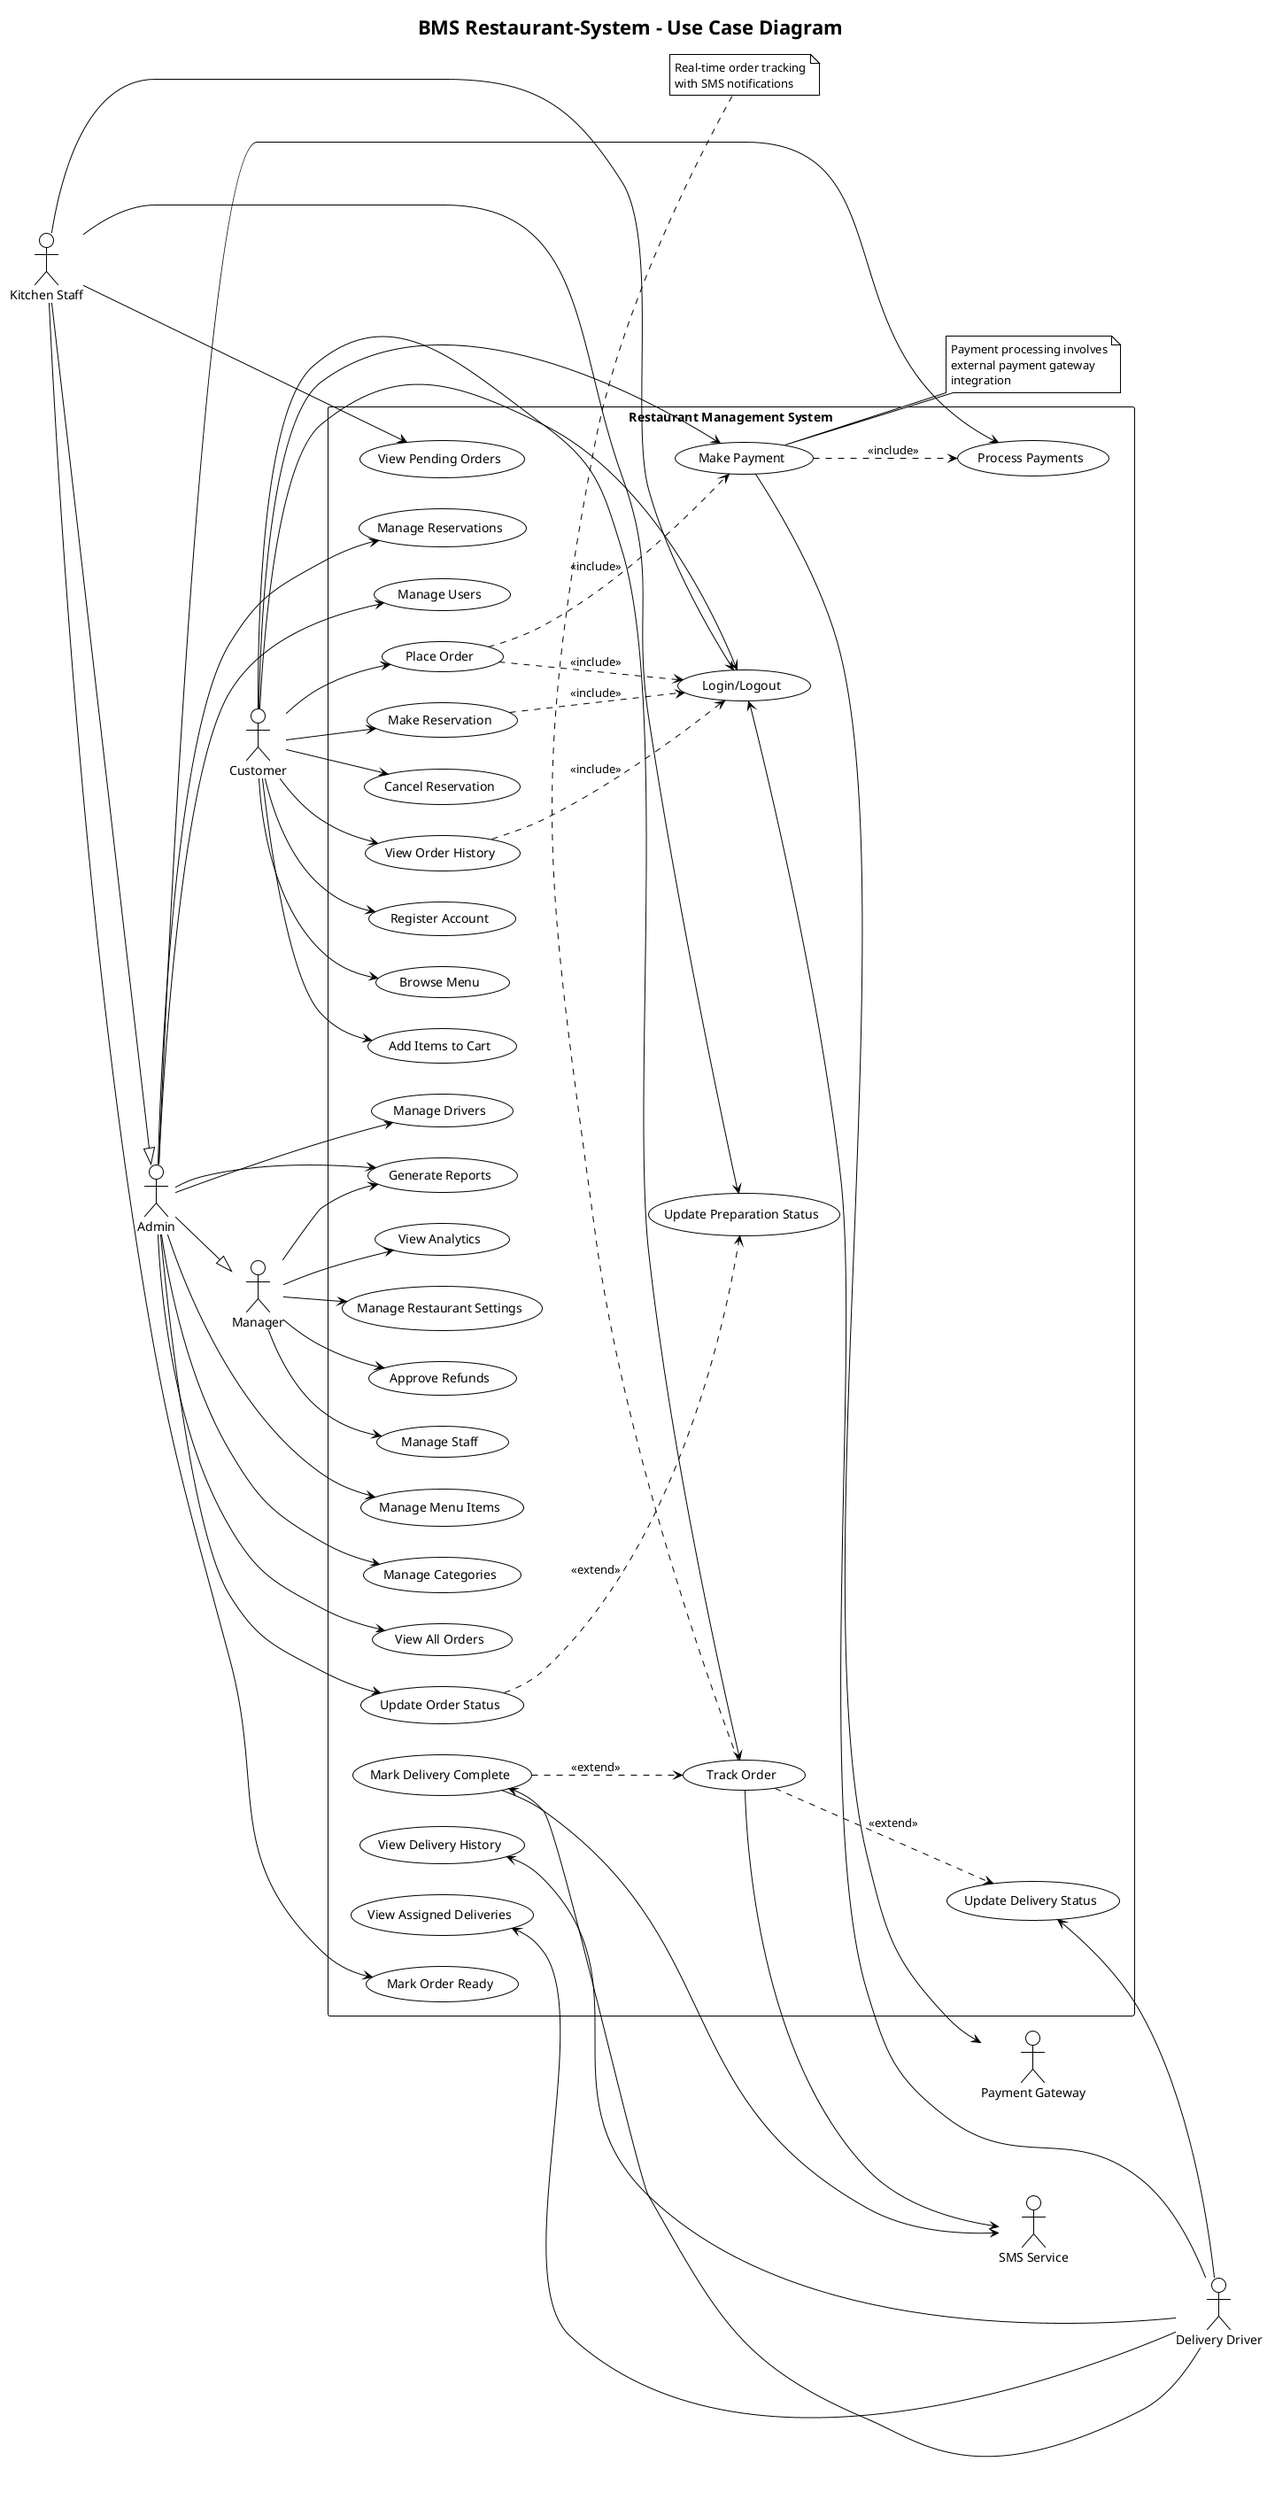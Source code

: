 @startuml BMS Restaurant-System_Use_Case_Diagram
!theme plain
left to right direction
title BMS Restaurant-System - Use Case Diagram

' Left side actors
actor "Customer" as customer
actor "Admin" as admin
actor "Manager" as manager

' System boundary
rectangle "Restaurant Management System" {
    
    ' Customer Use Cases
    usecase "Browse Menu" as UC1
    usecase "Add Items to Cart" as UC2
    usecase "Place Order" as UC3
    usecase "Make Payment" as UC4
    usecase "Track Order" as UC5
    usecase "Make Reservation" as UC6
    usecase "Cancel Reservation" as UC7
    usecase "View Order History" as UC8
    usecase "Register Account" as UC9
    usecase "Login/Logout" as UC10
    
    ' Admin Use Cases
    usecase "Manage Menu Items" as UC11
    usecase "Manage Categories" as UC12
    usecase "View All Orders" as UC13
    usecase "Update Order Status" as UC14
    usecase "Manage Reservations" as UC15
    usecase "Manage Users" as UC16
    usecase "Generate Reports" as UC17
    usecase "Manage Drivers" as UC18
    usecase "Process Payments" as UC19
    
    ' Driver Use Cases
    usecase "View Assigned Deliveries" as UC20
    usecase "Update Delivery Status" as UC21
    usecase "Mark Delivery Complete" as UC22
    usecase "View Delivery History" as UC23
    
    ' Kitchen Use Cases
    usecase "View Pending Orders" as UC24
    usecase "Update Preparation Status" as UC25
    usecase "Mark Order Ready" as UC26
    
    ' Manager Use Cases
    usecase "View Analytics" as UC27
    usecase "Manage Restaurant Settings" as UC28
    usecase "Approve Refunds" as UC29
    usecase "Manage Staff" as UC30
}

' Right side actors
actor "Delivery Driver" as driver
actor "Kitchen Staff" as kitchen

' External Systems (far right)
actor "Payment Gateway" as payment_gateway
actor "SMS Service" as sms_service

' Customer Relationships (left to center)
customer --> UC1
customer --> UC2
customer --> UC3
customer --> UC4
customer --> UC5
customer --> UC6
customer --> UC7
customer --> UC8
customer --> UC9
customer --> UC10

' Admin Relationships (left to center)
admin --> UC11
admin --> UC12
admin --> UC13
admin --> UC14
admin --> UC15
admin --> UC16
admin --> UC17
admin --> UC18
admin --> UC19

' Driver Relationships (center to right)
UC20 <-- driver
UC21 <-- driver
UC22 <-- driver
UC23 <-- driver
UC10 <-- driver

' Kitchen Relationships (center to right)
UC24 <-- kitchen
UC25 <-- kitchen
UC26 <-- kitchen
UC10 <-- kitchen

' Manager Relationships (left to center)
manager --> UC27
manager --> UC28
manager --> UC29
manager --> UC30
manager --> UC17

' Include Relationships
UC3 ..> UC4 : <<include>>
UC4 ..> UC19 : <<include>>
UC6 ..> UC10 : <<include>>
UC3 ..> UC10 : <<include>>
UC8 ..> UC10 : <<include>>

' Extend Relationships
UC5 ..> UC21 : <<extend>>
UC14 ..> UC25 : <<extend>>
UC22 ..> UC5 : <<extend>>

' External System Relationships (center to far right)
UC4 --> payment_gateway
UC5 --> sms_service
UC22 --> sms_service

' Inheritance
admin --|> manager
kitchen --|> admin

note right of UC4
  Payment processing involves
  external payment gateway
  integration
end note

note bottom of UC5
  Real-time order tracking
  with SMS notifications
end note

@enduml